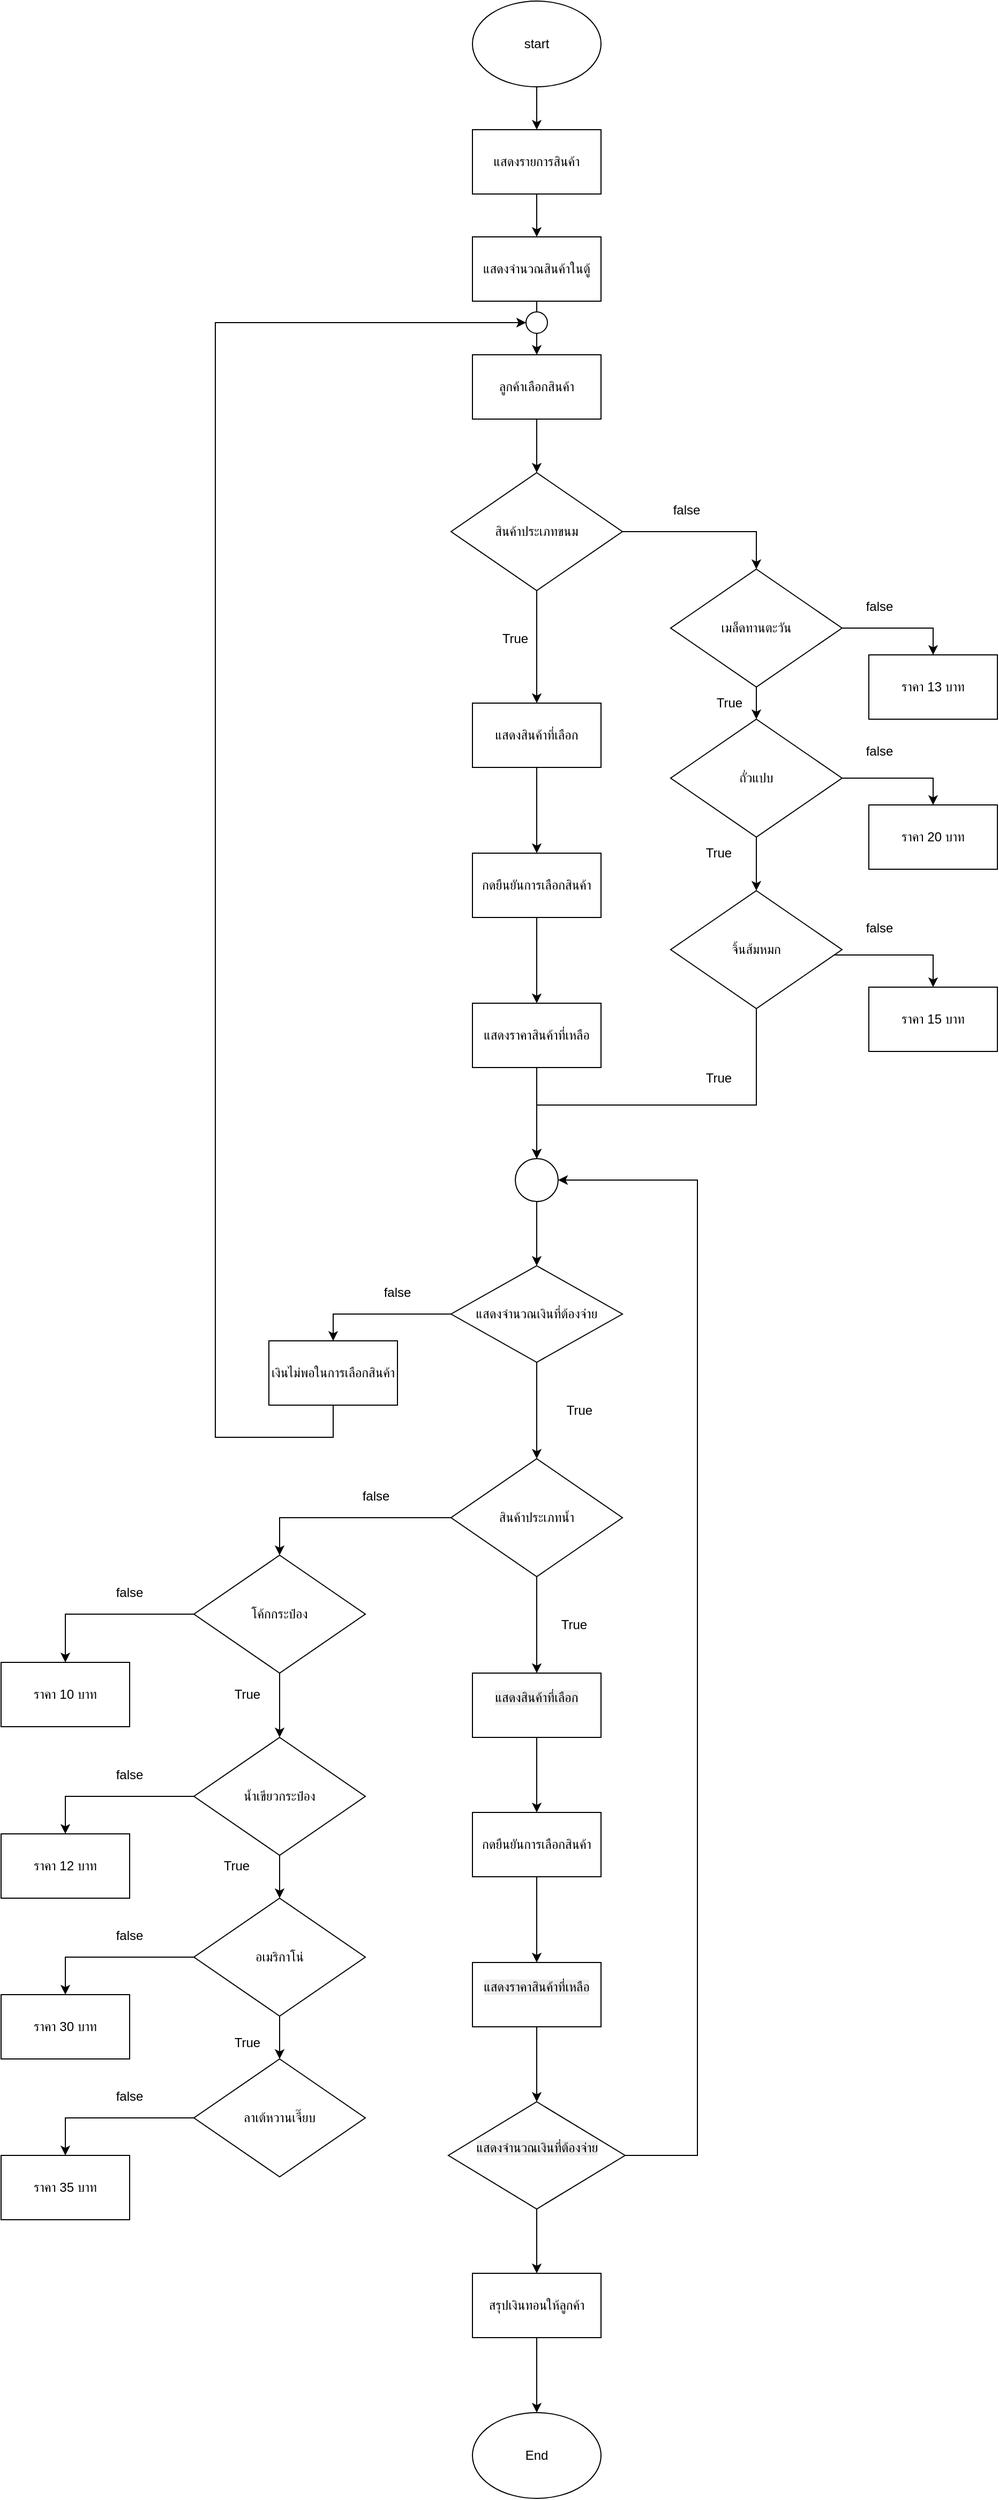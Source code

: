 <mxfile version="28.0.7">
  <diagram name="Page-1" id="veT4pTmTzcyvX7koQ9gq">
    <mxGraphModel dx="1884" dy="570" grid="1" gridSize="10" guides="1" tooltips="1" connect="1" arrows="1" fold="1" page="1" pageScale="1" pageWidth="850" pageHeight="1100" math="0" shadow="0">
      <root>
        <mxCell id="0" />
        <mxCell id="1" parent="0" />
        <mxCell id="sm-dFMDnJ4u8N1ZTm41M-3" value="" style="edgeStyle=orthogonalEdgeStyle;rounded=0;orthogonalLoop=1;jettySize=auto;html=1;" parent="1" source="sm-dFMDnJ4u8N1ZTm41M-1" target="sm-dFMDnJ4u8N1ZTm41M-2" edge="1">
          <mxGeometry relative="1" as="geometry" />
        </mxCell>
        <mxCell id="sm-dFMDnJ4u8N1ZTm41M-1" value="start" style="ellipse;whiteSpace=wrap;html=1;" parent="1" vertex="1">
          <mxGeometry x="80" y="40" width="120" height="80" as="geometry" />
        </mxCell>
        <mxCell id="sm-dFMDnJ4u8N1ZTm41M-5" value="" style="edgeStyle=orthogonalEdgeStyle;rounded=0;orthogonalLoop=1;jettySize=auto;html=1;" parent="1" source="sm-dFMDnJ4u8N1ZTm41M-2" target="sm-dFMDnJ4u8N1ZTm41M-4" edge="1">
          <mxGeometry relative="1" as="geometry" />
        </mxCell>
        <mxCell id="sm-dFMDnJ4u8N1ZTm41M-2" value="แสดงรายการสินค้า" style="whiteSpace=wrap;html=1;" parent="1" vertex="1">
          <mxGeometry x="80" y="160" width="120" height="60" as="geometry" />
        </mxCell>
        <mxCell id="sm-dFMDnJ4u8N1ZTm41M-7" value="" style="edgeStyle=orthogonalEdgeStyle;rounded=0;orthogonalLoop=1;jettySize=auto;html=1;" parent="1" source="sm-dFMDnJ4u8N1ZTm41M-4" target="sm-dFMDnJ4u8N1ZTm41M-6" edge="1">
          <mxGeometry relative="1" as="geometry" />
        </mxCell>
        <mxCell id="sm-dFMDnJ4u8N1ZTm41M-4" value="แสดงจำนวณสินค้าในตู้" style="whiteSpace=wrap;html=1;" parent="1" vertex="1">
          <mxGeometry x="80" y="260" width="120" height="60" as="geometry" />
        </mxCell>
        <mxCell id="sm-dFMDnJ4u8N1ZTm41M-9" value="" style="edgeStyle=orthogonalEdgeStyle;rounded=0;orthogonalLoop=1;jettySize=auto;html=1;" parent="1" source="sm-dFMDnJ4u8N1ZTm41M-6" target="sm-dFMDnJ4u8N1ZTm41M-8" edge="1">
          <mxGeometry relative="1" as="geometry" />
        </mxCell>
        <mxCell id="sm-dFMDnJ4u8N1ZTm41M-6" value="ลูกค้าเลือกสินค้า" style="whiteSpace=wrap;html=1;" parent="1" vertex="1">
          <mxGeometry x="80" y="370" width="120" height="60" as="geometry" />
        </mxCell>
        <mxCell id="sm-dFMDnJ4u8N1ZTm41M-12" value="" style="edgeStyle=orthogonalEdgeStyle;rounded=0;orthogonalLoop=1;jettySize=auto;html=1;" parent="1" source="sm-dFMDnJ4u8N1ZTm41M-8" target="sm-dFMDnJ4u8N1ZTm41M-11" edge="1">
          <mxGeometry relative="1" as="geometry">
            <Array as="points">
              <mxPoint x="345" y="535" />
            </Array>
          </mxGeometry>
        </mxCell>
        <mxCell id="sm-dFMDnJ4u8N1ZTm41M-25" value="" style="edgeStyle=orthogonalEdgeStyle;rounded=0;orthogonalLoop=1;jettySize=auto;html=1;" parent="1" source="sm-dFMDnJ4u8N1ZTm41M-8" target="sm-dFMDnJ4u8N1ZTm41M-24" edge="1">
          <mxGeometry relative="1" as="geometry" />
        </mxCell>
        <mxCell id="sm-dFMDnJ4u8N1ZTm41M-8" value="สินค้าประเภทขนม" style="rhombus;whiteSpace=wrap;html=1;" parent="1" vertex="1">
          <mxGeometry x="60" y="480" width="160" height="110" as="geometry" />
        </mxCell>
        <mxCell id="sm-dFMDnJ4u8N1ZTm41M-10" value="" style="ellipse;whiteSpace=wrap;html=1;aspect=fixed;" parent="1" vertex="1">
          <mxGeometry x="130" y="330" width="20" height="20" as="geometry" />
        </mxCell>
        <mxCell id="sm-dFMDnJ4u8N1ZTm41M-14" value="" style="edgeStyle=orthogonalEdgeStyle;rounded=0;orthogonalLoop=1;jettySize=auto;html=1;" parent="1" source="sm-dFMDnJ4u8N1ZTm41M-11" target="sm-dFMDnJ4u8N1ZTm41M-13" edge="1">
          <mxGeometry relative="1" as="geometry" />
        </mxCell>
        <mxCell id="sm-dFMDnJ4u8N1ZTm41M-19" value="" style="edgeStyle=orthogonalEdgeStyle;rounded=0;orthogonalLoop=1;jettySize=auto;html=1;" parent="1" source="sm-dFMDnJ4u8N1ZTm41M-11" target="sm-dFMDnJ4u8N1ZTm41M-18" edge="1">
          <mxGeometry relative="1" as="geometry">
            <Array as="points">
              <mxPoint x="510" y="625" />
            </Array>
          </mxGeometry>
        </mxCell>
        <mxCell id="sm-dFMDnJ4u8N1ZTm41M-11" value="เมล็ดทานตะวัน" style="rhombus;whiteSpace=wrap;html=1;" parent="1" vertex="1">
          <mxGeometry x="265" y="570" width="160" height="110" as="geometry" />
        </mxCell>
        <mxCell id="sm-dFMDnJ4u8N1ZTm41M-16" value="" style="edgeStyle=orthogonalEdgeStyle;rounded=0;orthogonalLoop=1;jettySize=auto;html=1;" parent="1" source="sm-dFMDnJ4u8N1ZTm41M-13" target="sm-dFMDnJ4u8N1ZTm41M-15" edge="1">
          <mxGeometry relative="1" as="geometry" />
        </mxCell>
        <mxCell id="sm-dFMDnJ4u8N1ZTm41M-21" value="" style="edgeStyle=orthogonalEdgeStyle;rounded=0;orthogonalLoop=1;jettySize=auto;html=1;" parent="1" source="sm-dFMDnJ4u8N1ZTm41M-13" target="sm-dFMDnJ4u8N1ZTm41M-20" edge="1">
          <mxGeometry relative="1" as="geometry">
            <Array as="points">
              <mxPoint x="510" y="765" />
            </Array>
          </mxGeometry>
        </mxCell>
        <mxCell id="sm-dFMDnJ4u8N1ZTm41M-13" value="ถั่วแปบ" style="rhombus;whiteSpace=wrap;html=1;" parent="1" vertex="1">
          <mxGeometry x="265" y="710" width="160" height="110" as="geometry" />
        </mxCell>
        <mxCell id="sm-dFMDnJ4u8N1ZTm41M-23" value="" style="edgeStyle=orthogonalEdgeStyle;rounded=0;orthogonalLoop=1;jettySize=auto;html=1;" parent="1" source="sm-dFMDnJ4u8N1ZTm41M-15" target="sm-dFMDnJ4u8N1ZTm41M-22" edge="1">
          <mxGeometry relative="1" as="geometry">
            <Array as="points">
              <mxPoint x="510" y="930" />
            </Array>
          </mxGeometry>
        </mxCell>
        <mxCell id="sm-dFMDnJ4u8N1ZTm41M-32" style="edgeStyle=orthogonalEdgeStyle;rounded=0;orthogonalLoop=1;jettySize=auto;html=1;entryX=0.5;entryY=0;entryDx=0;entryDy=0;" parent="1" source="sm-dFMDnJ4u8N1ZTm41M-15" edge="1">
          <mxGeometry relative="1" as="geometry">
            <mxPoint x="140" y="1120" as="targetPoint" />
            <Array as="points">
              <mxPoint x="345" y="1070" />
              <mxPoint x="140" y="1070" />
            </Array>
          </mxGeometry>
        </mxCell>
        <mxCell id="sm-dFMDnJ4u8N1ZTm41M-15" value="จิ้นส้มหมก" style="rhombus;whiteSpace=wrap;html=1;" parent="1" vertex="1">
          <mxGeometry x="265" y="870" width="160" height="110" as="geometry" />
        </mxCell>
        <mxCell id="sm-dFMDnJ4u8N1ZTm41M-18" value="ราคา 13 บาท" style="whiteSpace=wrap;html=1;" parent="1" vertex="1">
          <mxGeometry x="450" y="650" width="120" height="60" as="geometry" />
        </mxCell>
        <mxCell id="sm-dFMDnJ4u8N1ZTm41M-20" value="ราคา 20 บาท" style="whiteSpace=wrap;html=1;" parent="1" vertex="1">
          <mxGeometry x="450" y="790" width="120" height="60" as="geometry" />
        </mxCell>
        <mxCell id="sm-dFMDnJ4u8N1ZTm41M-22" value="ราคา 15 บาท" style="whiteSpace=wrap;html=1;" parent="1" vertex="1">
          <mxGeometry x="450" y="960" width="120" height="60" as="geometry" />
        </mxCell>
        <mxCell id="sm-dFMDnJ4u8N1ZTm41M-27" value="" style="edgeStyle=orthogonalEdgeStyle;rounded=0;orthogonalLoop=1;jettySize=auto;html=1;" parent="1" source="sm-dFMDnJ4u8N1ZTm41M-24" target="sm-dFMDnJ4u8N1ZTm41M-26" edge="1">
          <mxGeometry relative="1" as="geometry" />
        </mxCell>
        <mxCell id="sm-dFMDnJ4u8N1ZTm41M-24" value="แสดงสินค้าที่เลือก" style="whiteSpace=wrap;html=1;" parent="1" vertex="1">
          <mxGeometry x="80" y="695" width="120" height="60" as="geometry" />
        </mxCell>
        <mxCell id="sm-dFMDnJ4u8N1ZTm41M-29" value="" style="edgeStyle=orthogonalEdgeStyle;rounded=0;orthogonalLoop=1;jettySize=auto;html=1;" parent="1" source="sm-dFMDnJ4u8N1ZTm41M-26" target="sm-dFMDnJ4u8N1ZTm41M-28" edge="1">
          <mxGeometry relative="1" as="geometry" />
        </mxCell>
        <mxCell id="sm-dFMDnJ4u8N1ZTm41M-26" value="กดยืนยันการเลือกสินค้า" style="whiteSpace=wrap;html=1;" parent="1" vertex="1">
          <mxGeometry x="80" y="835" width="120" height="60" as="geometry" />
        </mxCell>
        <mxCell id="sm-dFMDnJ4u8N1ZTm41M-31" value="" style="edgeStyle=orthogonalEdgeStyle;rounded=0;orthogonalLoop=1;jettySize=auto;html=1;entryX=0.5;entryY=0;entryDx=0;entryDy=0;" parent="1" source="sm-dFMDnJ4u8N1ZTm41M-28" edge="1">
          <mxGeometry relative="1" as="geometry">
            <mxPoint x="140" y="1120" as="targetPoint" />
          </mxGeometry>
        </mxCell>
        <mxCell id="sm-dFMDnJ4u8N1ZTm41M-28" value="แสดงราคาสินค้าที่เหลือ" style="whiteSpace=wrap;html=1;" parent="1" vertex="1">
          <mxGeometry x="80" y="975" width="120" height="60" as="geometry" />
        </mxCell>
        <mxCell id="sm-dFMDnJ4u8N1ZTm41M-33" value="True" style="text;html=1;align=center;verticalAlign=middle;whiteSpace=wrap;rounded=0;" parent="1" vertex="1">
          <mxGeometry x="90" y="620" width="60" height="30" as="geometry" />
        </mxCell>
        <mxCell id="sm-dFMDnJ4u8N1ZTm41M-34" value="false" style="text;html=1;align=center;verticalAlign=middle;whiteSpace=wrap;rounded=0;" parent="1" vertex="1">
          <mxGeometry x="430" y="590" width="60" height="30" as="geometry" />
        </mxCell>
        <mxCell id="sm-dFMDnJ4u8N1ZTm41M-37" value="True" style="text;html=1;align=center;verticalAlign=middle;whiteSpace=wrap;rounded=0;" parent="1" vertex="1">
          <mxGeometry x="290" y="680" width="60" height="30" as="geometry" />
        </mxCell>
        <mxCell id="sm-dFMDnJ4u8N1ZTm41M-38" value="false" style="text;html=1;align=center;verticalAlign=middle;whiteSpace=wrap;rounded=0;" parent="1" vertex="1">
          <mxGeometry x="250" y="500" width="60" height="30" as="geometry" />
        </mxCell>
        <mxCell id="sm-dFMDnJ4u8N1ZTm41M-39" value="false" style="text;html=1;align=center;verticalAlign=middle;whiteSpace=wrap;rounded=0;" parent="1" vertex="1">
          <mxGeometry x="430" y="725" width="60" height="30" as="geometry" />
        </mxCell>
        <mxCell id="sm-dFMDnJ4u8N1ZTm41M-40" value="false" style="text;html=1;align=center;verticalAlign=middle;whiteSpace=wrap;rounded=0;" parent="1" vertex="1">
          <mxGeometry x="430" y="890" width="60" height="30" as="geometry" />
        </mxCell>
        <mxCell id="sm-dFMDnJ4u8N1ZTm41M-41" value="True" style="text;html=1;align=center;verticalAlign=middle;whiteSpace=wrap;rounded=0;" parent="1" vertex="1">
          <mxGeometry x="280" y="820" width="60" height="30" as="geometry" />
        </mxCell>
        <mxCell id="sm-dFMDnJ4u8N1ZTm41M-42" value="True" style="text;html=1;align=center;verticalAlign=middle;whiteSpace=wrap;rounded=0;" parent="1" vertex="1">
          <mxGeometry x="280" y="1030" width="60" height="30" as="geometry" />
        </mxCell>
        <mxCell id="sm-dFMDnJ4u8N1ZTm41M-50" value="" style="edgeStyle=orthogonalEdgeStyle;rounded=0;orthogonalLoop=1;jettySize=auto;html=1;" parent="1" source="sm-dFMDnJ4u8N1ZTm41M-46" target="sm-dFMDnJ4u8N1ZTm41M-49" edge="1">
          <mxGeometry relative="1" as="geometry">
            <Array as="points">
              <mxPoint x="-100" y="1455" />
            </Array>
          </mxGeometry>
        </mxCell>
        <mxCell id="sm-dFMDnJ4u8N1ZTm41M-66" value="" style="edgeStyle=orthogonalEdgeStyle;rounded=0;orthogonalLoop=1;jettySize=auto;html=1;" parent="1" source="sm-dFMDnJ4u8N1ZTm41M-46" target="sm-dFMDnJ4u8N1ZTm41M-65" edge="1">
          <mxGeometry relative="1" as="geometry" />
        </mxCell>
        <mxCell id="sm-dFMDnJ4u8N1ZTm41M-46" value="สินค้าประเภทนํ้า" style="rhombus;whiteSpace=wrap;html=1;" parent="1" vertex="1">
          <mxGeometry x="60" y="1400" width="160" height="110" as="geometry" />
        </mxCell>
        <mxCell id="sm-dFMDnJ4u8N1ZTm41M-52" value="" style="edgeStyle=orthogonalEdgeStyle;rounded=0;orthogonalLoop=1;jettySize=auto;html=1;" parent="1" source="sm-dFMDnJ4u8N1ZTm41M-49" target="sm-dFMDnJ4u8N1ZTm41M-51" edge="1">
          <mxGeometry relative="1" as="geometry" />
        </mxCell>
        <mxCell id="sm-dFMDnJ4u8N1ZTm41M-58" value="" style="edgeStyle=orthogonalEdgeStyle;rounded=0;orthogonalLoop=1;jettySize=auto;html=1;" parent="1" source="sm-dFMDnJ4u8N1ZTm41M-49" target="sm-dFMDnJ4u8N1ZTm41M-57" edge="1">
          <mxGeometry relative="1" as="geometry">
            <Array as="points">
              <mxPoint x="-300" y="1545" />
            </Array>
          </mxGeometry>
        </mxCell>
        <mxCell id="sm-dFMDnJ4u8N1ZTm41M-49" value="โค้กกระป๋อง" style="rhombus;whiteSpace=wrap;html=1;" parent="1" vertex="1">
          <mxGeometry x="-180" y="1490" width="160" height="110" as="geometry" />
        </mxCell>
        <mxCell id="sm-dFMDnJ4u8N1ZTm41M-54" value="" style="edgeStyle=orthogonalEdgeStyle;rounded=0;orthogonalLoop=1;jettySize=auto;html=1;" parent="1" source="sm-dFMDnJ4u8N1ZTm41M-51" target="sm-dFMDnJ4u8N1ZTm41M-53" edge="1">
          <mxGeometry relative="1" as="geometry" />
        </mxCell>
        <mxCell id="sm-dFMDnJ4u8N1ZTm41M-60" value="" style="edgeStyle=orthogonalEdgeStyle;rounded=0;orthogonalLoop=1;jettySize=auto;html=1;" parent="1" source="sm-dFMDnJ4u8N1ZTm41M-51" target="sm-dFMDnJ4u8N1ZTm41M-59" edge="1">
          <mxGeometry relative="1" as="geometry">
            <Array as="points">
              <mxPoint x="-300" y="1715" />
            </Array>
          </mxGeometry>
        </mxCell>
        <mxCell id="sm-dFMDnJ4u8N1ZTm41M-51" value="นํ้าเขียวกระป๋อง" style="rhombus;whiteSpace=wrap;html=1;" parent="1" vertex="1">
          <mxGeometry x="-180" y="1660" width="160" height="110" as="geometry" />
        </mxCell>
        <mxCell id="sm-dFMDnJ4u8N1ZTm41M-56" value="" style="edgeStyle=orthogonalEdgeStyle;rounded=0;orthogonalLoop=1;jettySize=auto;html=1;" parent="1" source="sm-dFMDnJ4u8N1ZTm41M-53" target="sm-dFMDnJ4u8N1ZTm41M-55" edge="1">
          <mxGeometry relative="1" as="geometry" />
        </mxCell>
        <mxCell id="sm-dFMDnJ4u8N1ZTm41M-62" value="" style="edgeStyle=orthogonalEdgeStyle;rounded=0;orthogonalLoop=1;jettySize=auto;html=1;" parent="1" source="sm-dFMDnJ4u8N1ZTm41M-53" target="sm-dFMDnJ4u8N1ZTm41M-61" edge="1">
          <mxGeometry relative="1" as="geometry">
            <Array as="points">
              <mxPoint x="-300" y="1865" />
            </Array>
          </mxGeometry>
        </mxCell>
        <mxCell id="sm-dFMDnJ4u8N1ZTm41M-53" value="อเมริกาโน่" style="rhombus;whiteSpace=wrap;html=1;" parent="1" vertex="1">
          <mxGeometry x="-180" y="1810" width="160" height="110" as="geometry" />
        </mxCell>
        <mxCell id="sm-dFMDnJ4u8N1ZTm41M-64" value="" style="edgeStyle=orthogonalEdgeStyle;rounded=0;orthogonalLoop=1;jettySize=auto;html=1;" parent="1" source="sm-dFMDnJ4u8N1ZTm41M-55" target="sm-dFMDnJ4u8N1ZTm41M-63" edge="1">
          <mxGeometry relative="1" as="geometry">
            <Array as="points">
              <mxPoint x="-300" y="2015" />
            </Array>
          </mxGeometry>
        </mxCell>
        <mxCell id="sm-dFMDnJ4u8N1ZTm41M-55" value="ลาเต้หวานเจี๊ยบ" style="rhombus;whiteSpace=wrap;html=1;" parent="1" vertex="1">
          <mxGeometry x="-180" y="1960" width="160" height="110" as="geometry" />
        </mxCell>
        <mxCell id="sm-dFMDnJ4u8N1ZTm41M-57" value="ราคา 10 บาท" style="whiteSpace=wrap;html=1;" parent="1" vertex="1">
          <mxGeometry x="-360" y="1590" width="120" height="60" as="geometry" />
        </mxCell>
        <mxCell id="sm-dFMDnJ4u8N1ZTm41M-59" value="ราคา 12 บาท" style="whiteSpace=wrap;html=1;" parent="1" vertex="1">
          <mxGeometry x="-360" y="1750" width="120" height="60" as="geometry" />
        </mxCell>
        <mxCell id="sm-dFMDnJ4u8N1ZTm41M-61" value="ราคา 30 บาท" style="whiteSpace=wrap;html=1;" parent="1" vertex="1">
          <mxGeometry x="-360" y="1900" width="120" height="60" as="geometry" />
        </mxCell>
        <mxCell id="sm-dFMDnJ4u8N1ZTm41M-63" value="ราคา 35 บาท" style="whiteSpace=wrap;html=1;" parent="1" vertex="1">
          <mxGeometry x="-360" y="2050" width="120" height="60" as="geometry" />
        </mxCell>
        <mxCell id="sm-dFMDnJ4u8N1ZTm41M-68" value="" style="edgeStyle=orthogonalEdgeStyle;rounded=0;orthogonalLoop=1;jettySize=auto;html=1;" parent="1" source="sm-dFMDnJ4u8N1ZTm41M-65" target="sm-dFMDnJ4u8N1ZTm41M-67" edge="1">
          <mxGeometry relative="1" as="geometry" />
        </mxCell>
        <mxCell id="sm-dFMDnJ4u8N1ZTm41M-65" value="&#xa;&lt;span style=&quot;color: rgb(0, 0, 0); font-family: Helvetica; font-size: 12px; font-style: normal; font-variant-ligatures: normal; font-variant-caps: normal; font-weight: 400; letter-spacing: normal; orphans: 2; text-align: center; text-indent: 0px; text-transform: none; widows: 2; word-spacing: 0px; -webkit-text-stroke-width: 0px; white-space: normal; background-color: rgb(236, 236, 236); text-decoration-thickness: initial; text-decoration-style: initial; text-decoration-color: initial; display: inline !important; float: none;&quot;&gt;แสดงสินค้าที่เลือก&lt;/span&gt;&#xa;&#xa;" style="whiteSpace=wrap;html=1;" parent="1" vertex="1">
          <mxGeometry x="80" y="1600" width="120" height="60" as="geometry" />
        </mxCell>
        <mxCell id="sm-dFMDnJ4u8N1ZTm41M-70" value="" style="edgeStyle=orthogonalEdgeStyle;rounded=0;orthogonalLoop=1;jettySize=auto;html=1;" parent="1" source="sm-dFMDnJ4u8N1ZTm41M-67" target="sm-dFMDnJ4u8N1ZTm41M-69" edge="1">
          <mxGeometry relative="1" as="geometry" />
        </mxCell>
        <mxCell id="sm-dFMDnJ4u8N1ZTm41M-67" value="กดยืนยันการเลือกสินค้า" style="whiteSpace=wrap;html=1;" parent="1" vertex="1">
          <mxGeometry x="80" y="1730" width="120" height="60" as="geometry" />
        </mxCell>
        <mxCell id="sm-dFMDnJ4u8N1ZTm41M-72" value="" style="edgeStyle=orthogonalEdgeStyle;rounded=0;orthogonalLoop=1;jettySize=auto;html=1;" parent="1" source="sm-dFMDnJ4u8N1ZTm41M-69" edge="1">
          <mxGeometry relative="1" as="geometry">
            <mxPoint x="140" y="2000" as="targetPoint" />
          </mxGeometry>
        </mxCell>
        <mxCell id="sm-dFMDnJ4u8N1ZTm41M-69" value="&#xa;&lt;span style=&quot;color: rgb(0, 0, 0); font-family: Helvetica; font-size: 12px; font-style: normal; font-variant-ligatures: normal; font-variant-caps: normal; font-weight: 400; letter-spacing: normal; orphans: 2; text-align: center; text-indent: 0px; text-transform: none; widows: 2; word-spacing: 0px; -webkit-text-stroke-width: 0px; white-space: normal; background-color: rgb(236, 236, 236); text-decoration-thickness: initial; text-decoration-style: initial; text-decoration-color: initial; display: inline !important; float: none;&quot;&gt;แสดงราคาสินค้าที่เหลือ&lt;/span&gt;&#xa;&#xa;" style="whiteSpace=wrap;html=1;" parent="1" vertex="1">
          <mxGeometry x="80" y="1870" width="120" height="60" as="geometry" />
        </mxCell>
        <mxCell id="sm-dFMDnJ4u8N1ZTm41M-78" value="" style="edgeStyle=orthogonalEdgeStyle;rounded=0;orthogonalLoop=1;jettySize=auto;html=1;" parent="1" source="sm-dFMDnJ4u8N1ZTm41M-73" target="sm-dFMDnJ4u8N1ZTm41M-77" edge="1">
          <mxGeometry relative="1" as="geometry">
            <Array as="points">
              <mxPoint x="-50" y="1265" />
            </Array>
          </mxGeometry>
        </mxCell>
        <mxCell id="sm-dFMDnJ4u8N1ZTm41M-93" style="edgeStyle=orthogonalEdgeStyle;rounded=0;orthogonalLoop=1;jettySize=auto;html=1;entryX=0.5;entryY=0;entryDx=0;entryDy=0;" parent="1" source="sm-dFMDnJ4u8N1ZTm41M-73" target="sm-dFMDnJ4u8N1ZTm41M-46" edge="1">
          <mxGeometry relative="1" as="geometry" />
        </mxCell>
        <mxCell id="sm-dFMDnJ4u8N1ZTm41M-73" value="แสดงจำนวณเงินที่ต้องจ่าย" style="rhombus;whiteSpace=wrap;html=1;" parent="1" vertex="1">
          <mxGeometry x="60" y="1220" width="160" height="90" as="geometry" />
        </mxCell>
        <mxCell id="sm-dFMDnJ4u8N1ZTm41M-79" style="edgeStyle=orthogonalEdgeStyle;rounded=0;orthogonalLoop=1;jettySize=auto;html=1;entryX=0;entryY=0.5;entryDx=0;entryDy=0;" parent="1" source="sm-dFMDnJ4u8N1ZTm41M-77" target="sm-dFMDnJ4u8N1ZTm41M-10" edge="1">
          <mxGeometry relative="1" as="geometry">
            <Array as="points">
              <mxPoint x="-50" y="1380" />
              <mxPoint x="-160" y="1380" />
              <mxPoint x="-160" y="340" />
            </Array>
          </mxGeometry>
        </mxCell>
        <mxCell id="sm-dFMDnJ4u8N1ZTm41M-77" value="เงินไม่พอในการเลือกสินค้า" style="whiteSpace=wrap;html=1;" parent="1" vertex="1">
          <mxGeometry x="-110" y="1290" width="120" height="60" as="geometry" />
        </mxCell>
        <mxCell id="sm-dFMDnJ4u8N1ZTm41M-81" value="false" style="text;html=1;align=center;verticalAlign=middle;whiteSpace=wrap;rounded=0;" parent="1" vertex="1">
          <mxGeometry x="-20" y="1230" width="60" height="30" as="geometry" />
        </mxCell>
        <mxCell id="sm-dFMDnJ4u8N1ZTm41M-82" value="True" style="text;html=1;align=center;verticalAlign=middle;whiteSpace=wrap;rounded=0;" parent="1" vertex="1">
          <mxGeometry x="145" y="1540" width="60" height="30" as="geometry" />
        </mxCell>
        <mxCell id="sm-dFMDnJ4u8N1ZTm41M-83" value="false" style="text;html=1;align=center;verticalAlign=middle;whiteSpace=wrap;rounded=0;" parent="1" vertex="1">
          <mxGeometry x="-40" y="1420" width="60" height="30" as="geometry" />
        </mxCell>
        <mxCell id="sm-dFMDnJ4u8N1ZTm41M-84" value="false" style="text;html=1;align=center;verticalAlign=middle;whiteSpace=wrap;rounded=0;" parent="1" vertex="1">
          <mxGeometry x="-270" y="1510" width="60" height="30" as="geometry" />
        </mxCell>
        <mxCell id="sm-dFMDnJ4u8N1ZTm41M-85" value="false" style="text;html=1;align=center;verticalAlign=middle;whiteSpace=wrap;rounded=0;" parent="1" vertex="1">
          <mxGeometry x="-270" y="1680" width="60" height="30" as="geometry" />
        </mxCell>
        <mxCell id="sm-dFMDnJ4u8N1ZTm41M-86" value="false" style="text;html=1;align=center;verticalAlign=middle;whiteSpace=wrap;rounded=0;" parent="1" vertex="1">
          <mxGeometry x="-270" y="1830" width="60" height="30" as="geometry" />
        </mxCell>
        <mxCell id="sm-dFMDnJ4u8N1ZTm41M-87" value="false" style="text;html=1;align=center;verticalAlign=middle;whiteSpace=wrap;rounded=0;" parent="1" vertex="1">
          <mxGeometry x="-270" y="1980" width="60" height="30" as="geometry" />
        </mxCell>
        <mxCell id="sm-dFMDnJ4u8N1ZTm41M-88" value="True" style="text;html=1;align=center;verticalAlign=middle;whiteSpace=wrap;rounded=0;" parent="1" vertex="1">
          <mxGeometry x="-160" y="1605" width="60" height="30" as="geometry" />
        </mxCell>
        <mxCell id="sm-dFMDnJ4u8N1ZTm41M-89" value="True" style="text;html=1;align=center;verticalAlign=middle;whiteSpace=wrap;rounded=0;" parent="1" vertex="1">
          <mxGeometry x="-170" y="1765" width="60" height="30" as="geometry" />
        </mxCell>
        <mxCell id="sm-dFMDnJ4u8N1ZTm41M-90" value="True" style="text;html=1;align=center;verticalAlign=middle;whiteSpace=wrap;rounded=0;" parent="1" vertex="1">
          <mxGeometry x="-160" y="1930" width="60" height="30" as="geometry" />
        </mxCell>
        <mxCell id="sm-dFMDnJ4u8N1ZTm41M-95" style="edgeStyle=orthogonalEdgeStyle;rounded=0;orthogonalLoop=1;jettySize=auto;html=1;entryX=0.5;entryY=0;entryDx=0;entryDy=0;" parent="1" source="sm-dFMDnJ4u8N1ZTm41M-94" target="sm-dFMDnJ4u8N1ZTm41M-73" edge="1">
          <mxGeometry relative="1" as="geometry" />
        </mxCell>
        <mxCell id="sm-dFMDnJ4u8N1ZTm41M-94" value="" style="ellipse;whiteSpace=wrap;html=1;aspect=fixed;" parent="1" vertex="1">
          <mxGeometry x="120" y="1120" width="40" height="40" as="geometry" />
        </mxCell>
        <mxCell id="sm-dFMDnJ4u8N1ZTm41M-96" value="True" style="text;html=1;align=center;verticalAlign=middle;whiteSpace=wrap;rounded=0;" parent="1" vertex="1">
          <mxGeometry x="150" y="1340" width="60" height="30" as="geometry" />
        </mxCell>
        <mxCell id="sm-dFMDnJ4u8N1ZTm41M-99" style="edgeStyle=orthogonalEdgeStyle;rounded=0;orthogonalLoop=1;jettySize=auto;html=1;entryX=1;entryY=0.5;entryDx=0;entryDy=0;" parent="1" source="sm-dFMDnJ4u8N1ZTm41M-97" target="sm-dFMDnJ4u8N1ZTm41M-94" edge="1">
          <mxGeometry relative="1" as="geometry">
            <Array as="points">
              <mxPoint x="290" y="2050" />
              <mxPoint x="290" y="1140" />
            </Array>
          </mxGeometry>
        </mxCell>
        <mxCell id="sm-dFMDnJ4u8N1ZTm41M-101" value="" style="edgeStyle=orthogonalEdgeStyle;rounded=0;orthogonalLoop=1;jettySize=auto;html=1;" parent="1" source="sm-dFMDnJ4u8N1ZTm41M-97" target="sm-dFMDnJ4u8N1ZTm41M-100" edge="1">
          <mxGeometry relative="1" as="geometry" />
        </mxCell>
        <mxCell id="sm-dFMDnJ4u8N1ZTm41M-97" value="&#xa;&lt;span style=&quot;color: rgb(0, 0, 0); font-family: Helvetica; font-size: 12px; font-style: normal; font-variant-ligatures: normal; font-variant-caps: normal; font-weight: 400; letter-spacing: normal; orphans: 2; text-align: center; text-indent: 0px; text-transform: none; widows: 2; word-spacing: 0px; -webkit-text-stroke-width: 0px; white-space: normal; background-color: rgb(236, 236, 236); text-decoration-thickness: initial; text-decoration-style: initial; text-decoration-color: initial; display: inline !important; float: none;&quot;&gt;แสดงจำนวณเงินที่ต้องจ่าย&lt;/span&gt;&#xa;&#xa;" style="rhombus;whiteSpace=wrap;html=1;" parent="1" vertex="1">
          <mxGeometry x="57.5" y="2000" width="165" height="100" as="geometry" />
        </mxCell>
        <mxCell id="sm-dFMDnJ4u8N1ZTm41M-103" value="" style="edgeStyle=orthogonalEdgeStyle;rounded=0;orthogonalLoop=1;jettySize=auto;html=1;" parent="1" source="sm-dFMDnJ4u8N1ZTm41M-100" edge="1">
          <mxGeometry relative="1" as="geometry">
            <mxPoint x="140" y="2290" as="targetPoint" />
          </mxGeometry>
        </mxCell>
        <mxCell id="sm-dFMDnJ4u8N1ZTm41M-100" value="สรุปเงินทอนให้ลูกค้า" style="whiteSpace=wrap;html=1;" parent="1" vertex="1">
          <mxGeometry x="80" y="2160" width="120" height="60" as="geometry" />
        </mxCell>
        <mxCell id="sm-dFMDnJ4u8N1ZTm41M-104" value="End" style="ellipse;whiteSpace=wrap;html=1;" parent="1" vertex="1">
          <mxGeometry x="80" y="2290" width="120" height="80" as="geometry" />
        </mxCell>
      </root>
    </mxGraphModel>
  </diagram>
</mxfile>
